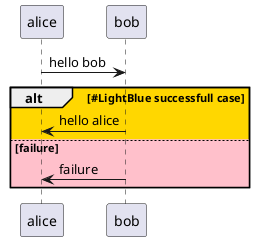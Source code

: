 @startuml
alice -> bob : hello bob
alt #Gold #LightBlue successfull case
    bob -> alice : hello alice
else #Pink failure
bob -> alice : failure
end
@enduml

